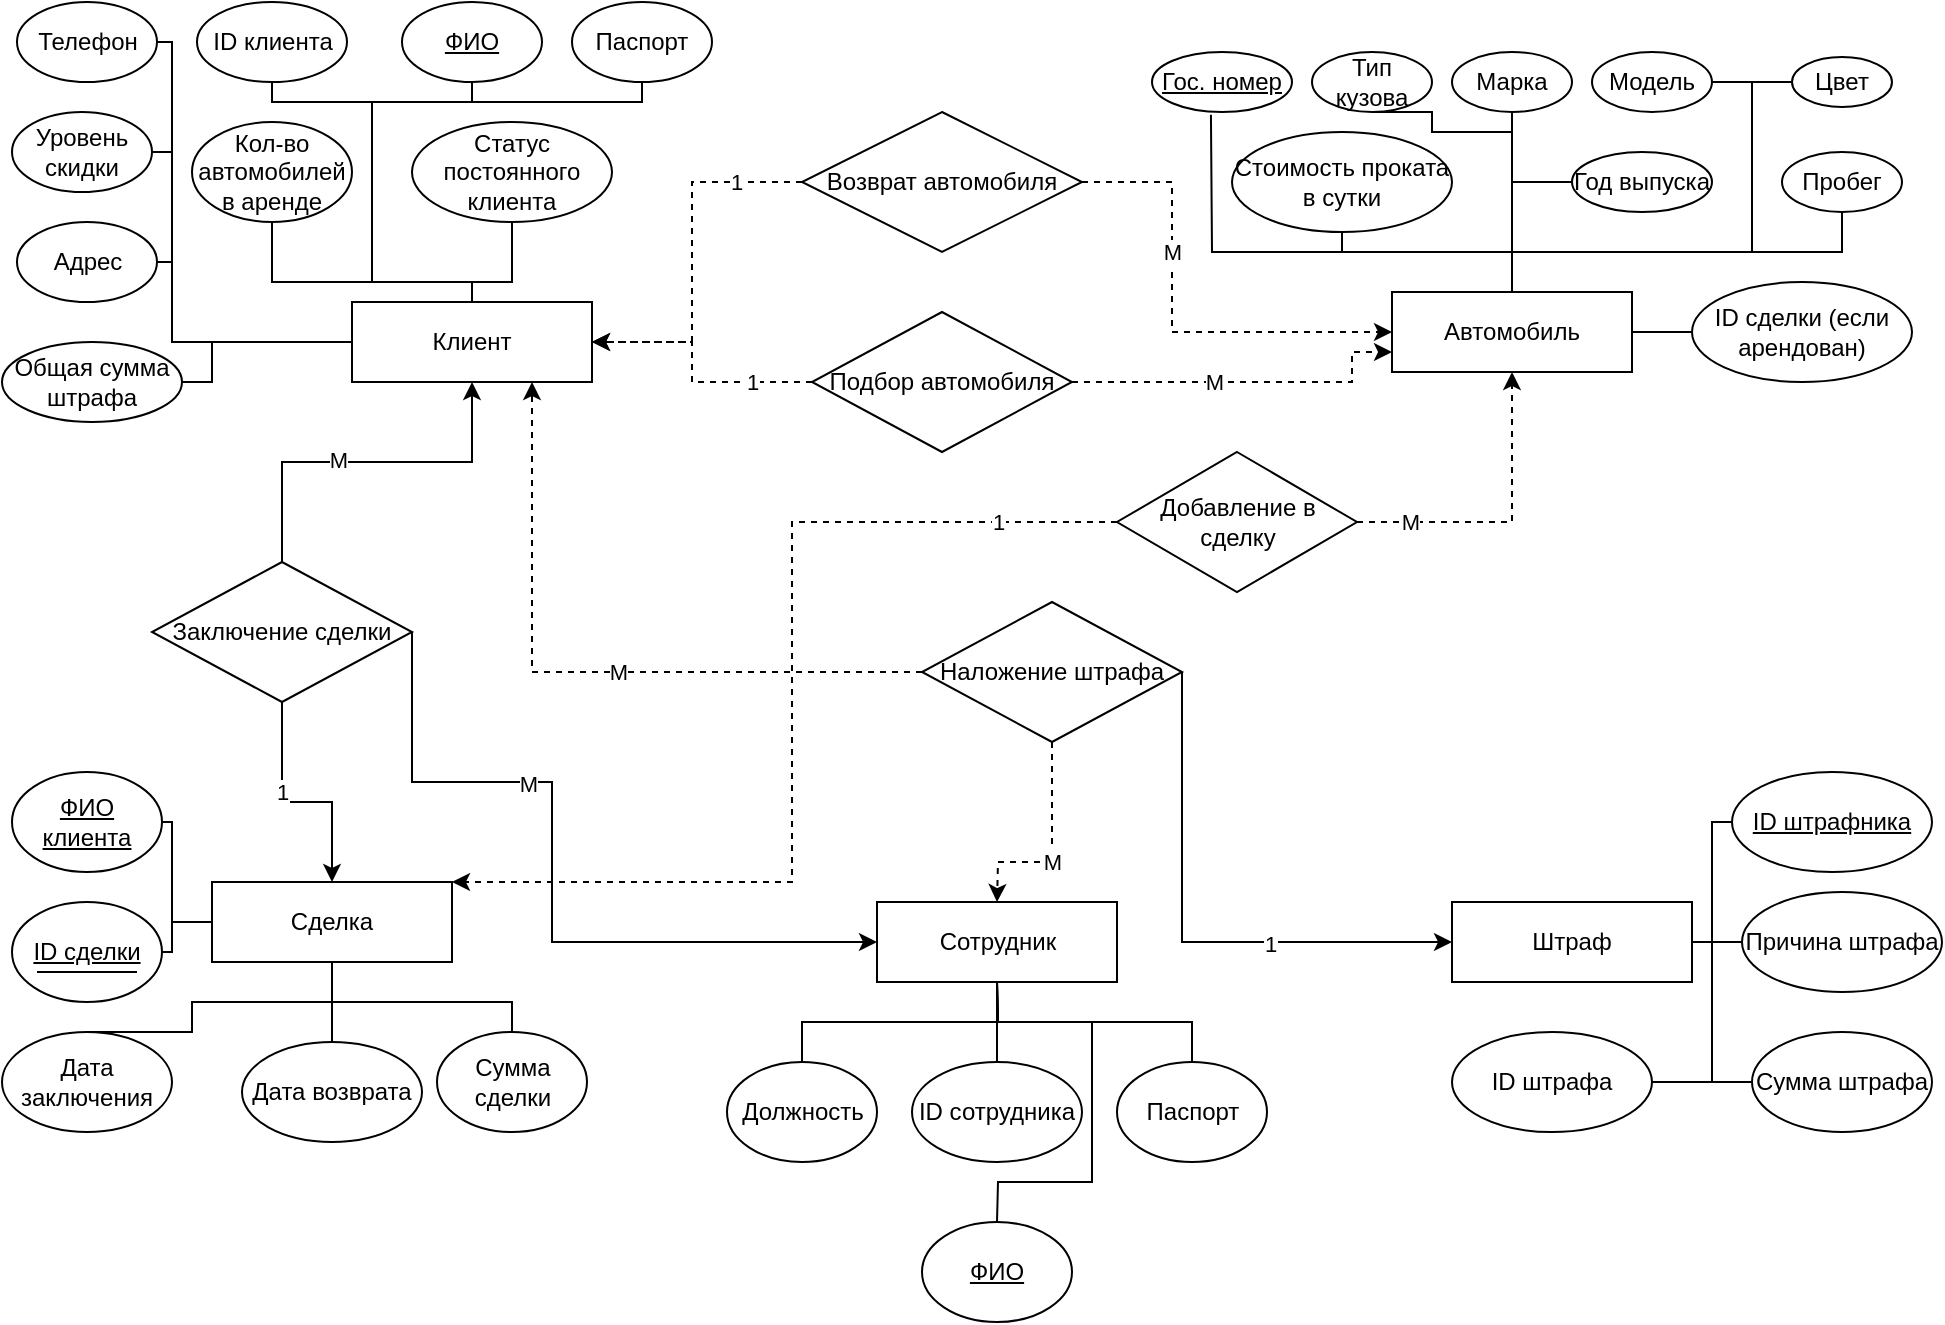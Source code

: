 <mxfile version="24.7.13">
  <diagram id="R2lEEEUBdFMjLlhIrx00" name="Page-1">
    <mxGraphModel dx="2168" dy="709" grid="1" gridSize="10" guides="1" tooltips="1" connect="1" arrows="1" fold="1" page="1" pageScale="1" pageWidth="850" pageHeight="1100" math="0" shadow="0" extFonts="Permanent Marker^https://fonts.googleapis.com/css?family=Permanent+Marker">
      <root>
        <mxCell id="0" />
        <mxCell id="1" parent="0" />
        <mxCell id="EgD6Y7CnnE7K-RbBaXwW-1" value="Клиент" style="rounded=0;whiteSpace=wrap;html=1;" vertex="1" parent="1">
          <mxGeometry x="-660" y="160" width="120" height="40" as="geometry" />
        </mxCell>
        <mxCell id="EgD6Y7CnnE7K-RbBaXwW-3" value="Сделка" style="rounded=0;whiteSpace=wrap;html=1;" vertex="1" parent="1">
          <mxGeometry x="-730" y="450" width="120" height="40" as="geometry" />
        </mxCell>
        <mxCell id="EgD6Y7CnnE7K-RbBaXwW-118" style="rounded=0;orthogonalLoop=1;jettySize=auto;html=1;dashed=1;exitX=1;exitY=0.5;exitDx=0;exitDy=0;entryX=0;entryY=0.75;entryDx=0;entryDy=0;" edge="1" parent="1" source="EgD6Y7CnnE7K-RbBaXwW-70" target="EgD6Y7CnnE7K-RbBaXwW-4">
          <mxGeometry relative="1" as="geometry">
            <Array as="points">
              <mxPoint x="-250" y="200" />
              <mxPoint x="-160" y="200" />
              <mxPoint x="-160" y="185" />
            </Array>
          </mxGeometry>
        </mxCell>
        <mxCell id="EgD6Y7CnnE7K-RbBaXwW-121" value="M" style="edgeLabel;html=1;align=center;verticalAlign=middle;resizable=0;points=[];" vertex="1" connectable="0" parent="EgD6Y7CnnE7K-RbBaXwW-118">
          <mxGeometry x="0.592" y="1" relative="1" as="geometry">
            <mxPoint x="-69" y="1" as="offset" />
          </mxGeometry>
        </mxCell>
        <mxCell id="EgD6Y7CnnE7K-RbBaXwW-4" value="Автомобиль" style="rounded=0;whiteSpace=wrap;html=1;" vertex="1" parent="1">
          <mxGeometry x="-140" y="155" width="120" height="40" as="geometry" />
        </mxCell>
        <mxCell id="EgD6Y7CnnE7K-RbBaXwW-5" value="&lt;u&gt;Гос. номер&lt;/u&gt;" style="ellipse;whiteSpace=wrap;html=1;" vertex="1" parent="1">
          <mxGeometry x="-260" y="35" width="70" height="30" as="geometry" />
        </mxCell>
        <mxCell id="EgD6Y7CnnE7K-RbBaXwW-6" value="Марка" style="ellipse;whiteSpace=wrap;html=1;" vertex="1" parent="1">
          <mxGeometry x="-110" y="35" width="60" height="30" as="geometry" />
        </mxCell>
        <mxCell id="EgD6Y7CnnE7K-RbBaXwW-7" value="Модель" style="ellipse;whiteSpace=wrap;html=1;" vertex="1" parent="1">
          <mxGeometry x="-40" y="35" width="60" height="30" as="geometry" />
        </mxCell>
        <mxCell id="EgD6Y7CnnE7K-RbBaXwW-10" value="" style="endArrow=none;html=1;rounded=0;entryX=0.5;entryY=0;entryDx=0;entryDy=0;exitX=0.421;exitY=1.044;exitDx=0;exitDy=0;exitPerimeter=0;" edge="1" parent="1" source="EgD6Y7CnnE7K-RbBaXwW-5" target="EgD6Y7CnnE7K-RbBaXwW-4">
          <mxGeometry width="50" height="50" relative="1" as="geometry">
            <mxPoint x="-220" y="155" as="sourcePoint" />
            <mxPoint x="-160" y="115" as="targetPoint" />
            <Array as="points">
              <mxPoint x="-230" y="135" />
              <mxPoint x="-80" y="135" />
            </Array>
          </mxGeometry>
        </mxCell>
        <mxCell id="EgD6Y7CnnE7K-RbBaXwW-13" value="" style="endArrow=none;html=1;rounded=0;entryX=0.5;entryY=0;entryDx=0;entryDy=0;exitX=1;exitY=0.5;exitDx=0;exitDy=0;" edge="1" parent="1" source="EgD6Y7CnnE7K-RbBaXwW-7" target="EgD6Y7CnnE7K-RbBaXwW-4">
          <mxGeometry width="50" height="50" relative="1" as="geometry">
            <mxPoint x="-171" y="76" as="sourcePoint" />
            <mxPoint x="-70" y="165" as="targetPoint" />
            <Array as="points">
              <mxPoint x="40" y="50" />
              <mxPoint x="40" y="75" />
              <mxPoint x="40" y="135" />
              <mxPoint x="-80" y="135" />
            </Array>
          </mxGeometry>
        </mxCell>
        <mxCell id="EgD6Y7CnnE7K-RbBaXwW-15" value="" style="endArrow=none;html=1;rounded=0;exitX=0.5;exitY=1;exitDx=0;exitDy=0;" edge="1" parent="1" source="EgD6Y7CnnE7K-RbBaXwW-6">
          <mxGeometry width="50" height="50" relative="1" as="geometry">
            <mxPoint x="-210" y="165" as="sourcePoint" />
            <mxPoint x="-80" y="155" as="targetPoint" />
            <Array as="points">
              <mxPoint x="-80" y="135" />
            </Array>
          </mxGeometry>
        </mxCell>
        <mxCell id="EgD6Y7CnnE7K-RbBaXwW-16" value="Тип кузова" style="ellipse;whiteSpace=wrap;html=1;" vertex="1" parent="1">
          <mxGeometry x="-180" y="35" width="60" height="30" as="geometry" />
        </mxCell>
        <mxCell id="EgD6Y7CnnE7K-RbBaXwW-17" value="Год выпуска" style="ellipse;whiteSpace=wrap;html=1;" vertex="1" parent="1">
          <mxGeometry x="-50" y="85" width="70" height="30" as="geometry" />
        </mxCell>
        <mxCell id="EgD6Y7CnnE7K-RbBaXwW-18" value="Стоимость проката в сутки" style="ellipse;whiteSpace=wrap;html=1;" vertex="1" parent="1">
          <mxGeometry x="-220" y="75" width="110" height="50" as="geometry" />
        </mxCell>
        <mxCell id="EgD6Y7CnnE7K-RbBaXwW-19" value="" style="endArrow=none;html=1;rounded=0;entryX=0.5;entryY=1;entryDx=0;entryDy=0;" edge="1" parent="1" target="EgD6Y7CnnE7K-RbBaXwW-18">
          <mxGeometry width="50" height="50" relative="1" as="geometry">
            <mxPoint x="-80" y="155" as="sourcePoint" />
            <mxPoint x="-40" y="95" as="targetPoint" />
            <Array as="points">
              <mxPoint x="-80" y="135" />
              <mxPoint x="-165" y="135" />
            </Array>
          </mxGeometry>
        </mxCell>
        <mxCell id="EgD6Y7CnnE7K-RbBaXwW-22" value="" style="endArrow=none;html=1;rounded=0;exitX=0.5;exitY=0;exitDx=0;exitDy=0;entryX=0.5;entryY=1;entryDx=0;entryDy=0;" edge="1" parent="1" source="EgD6Y7CnnE7K-RbBaXwW-4" target="EgD6Y7CnnE7K-RbBaXwW-16">
          <mxGeometry width="50" height="50" relative="1" as="geometry">
            <mxPoint x="-80" y="175" as="sourcePoint" />
            <mxPoint x="-30" y="125" as="targetPoint" />
            <Array as="points">
              <mxPoint x="-80" y="75" />
              <mxPoint x="-120" y="75" />
              <mxPoint x="-120" y="65" />
            </Array>
          </mxGeometry>
        </mxCell>
        <mxCell id="EgD6Y7CnnE7K-RbBaXwW-23" value="" style="endArrow=none;html=1;rounded=0;exitX=0.5;exitY=0;exitDx=0;exitDy=0;entryX=0;entryY=0.5;entryDx=0;entryDy=0;" edge="1" parent="1" source="EgD6Y7CnnE7K-RbBaXwW-4" target="EgD6Y7CnnE7K-RbBaXwW-17">
          <mxGeometry width="50" height="50" relative="1" as="geometry">
            <mxPoint x="-80" y="175" as="sourcePoint" />
            <mxPoint x="-30" y="125" as="targetPoint" />
            <Array as="points">
              <mxPoint x="-80" y="100" />
            </Array>
          </mxGeometry>
        </mxCell>
        <mxCell id="EgD6Y7CnnE7K-RbBaXwW-24" value="Цвет" style="ellipse;whiteSpace=wrap;html=1;" vertex="1" parent="1">
          <mxGeometry x="60" y="37.5" width="50" height="25" as="geometry" />
        </mxCell>
        <mxCell id="EgD6Y7CnnE7K-RbBaXwW-25" value="" style="endArrow=none;html=1;rounded=0;entryX=0.5;entryY=0;entryDx=0;entryDy=0;exitX=0;exitY=0.5;exitDx=0;exitDy=0;" edge="1" parent="1" source="EgD6Y7CnnE7K-RbBaXwW-24">
          <mxGeometry width="50" height="50" relative="1" as="geometry">
            <mxPoint x="50" y="52.5" as="sourcePoint" />
            <mxPoint x="-80" y="155" as="targetPoint" />
            <Array as="points">
              <mxPoint x="40" y="50" />
              <mxPoint x="40" y="75" />
              <mxPoint x="40" y="135" />
              <mxPoint x="-80" y="135" />
            </Array>
          </mxGeometry>
        </mxCell>
        <mxCell id="EgD6Y7CnnE7K-RbBaXwW-27" value="Пробег" style="ellipse;whiteSpace=wrap;html=1;" vertex="1" parent="1">
          <mxGeometry x="55" y="85" width="60" height="30" as="geometry" />
        </mxCell>
        <mxCell id="EgD6Y7CnnE7K-RbBaXwW-28" value="" style="endArrow=none;html=1;rounded=0;exitX=0.5;exitY=0;exitDx=0;exitDy=0;entryX=0.5;entryY=1;entryDx=0;entryDy=0;" edge="1" parent="1" source="EgD6Y7CnnE7K-RbBaXwW-4" target="EgD6Y7CnnE7K-RbBaXwW-27">
          <mxGeometry width="50" height="50" relative="1" as="geometry">
            <mxPoint x="-290" y="175" as="sourcePoint" />
            <mxPoint x="70" y="165" as="targetPoint" />
            <Array as="points">
              <mxPoint x="-80" y="135" />
              <mxPoint x="40" y="135" />
              <mxPoint x="85" y="135" />
            </Array>
          </mxGeometry>
        </mxCell>
        <mxCell id="EgD6Y7CnnE7K-RbBaXwW-29" value="&lt;u&gt;ФИО&lt;/u&gt;" style="ellipse;whiteSpace=wrap;html=1;" vertex="1" parent="1">
          <mxGeometry x="-635" y="10" width="70" height="40" as="geometry" />
        </mxCell>
        <mxCell id="EgD6Y7CnnE7K-RbBaXwW-30" value="Паспорт" style="ellipse;whiteSpace=wrap;html=1;" vertex="1" parent="1">
          <mxGeometry x="-550" y="10" width="70" height="40" as="geometry" />
        </mxCell>
        <mxCell id="EgD6Y7CnnE7K-RbBaXwW-31" value="Телефон" style="ellipse;whiteSpace=wrap;html=1;" vertex="1" parent="1">
          <mxGeometry x="-827.5" y="10" width="70" height="40" as="geometry" />
        </mxCell>
        <mxCell id="EgD6Y7CnnE7K-RbBaXwW-32" value="Адрес" style="ellipse;whiteSpace=wrap;html=1;" vertex="1" parent="1">
          <mxGeometry x="-827.5" y="120" width="70" height="40" as="geometry" />
        </mxCell>
        <mxCell id="EgD6Y7CnnE7K-RbBaXwW-33" value="Статус постоянного клиента" style="ellipse;whiteSpace=wrap;html=1;" vertex="1" parent="1">
          <mxGeometry x="-630" y="70" width="100" height="50" as="geometry" />
        </mxCell>
        <mxCell id="EgD6Y7CnnE7K-RbBaXwW-34" value="Уровень скидки" style="ellipse;whiteSpace=wrap;html=1;" vertex="1" parent="1">
          <mxGeometry x="-830" y="65" width="70" height="40" as="geometry" />
        </mxCell>
        <mxCell id="EgD6Y7CnnE7K-RbBaXwW-35" value="Общая сумма штрафа" style="ellipse;whiteSpace=wrap;html=1;" vertex="1" parent="1">
          <mxGeometry x="-835" y="180" width="90" height="40" as="geometry" />
        </mxCell>
        <mxCell id="EgD6Y7CnnE7K-RbBaXwW-36" value="Кол-во автомобилей в аренде" style="ellipse;whiteSpace=wrap;html=1;" vertex="1" parent="1">
          <mxGeometry x="-740" y="70" width="80" height="50" as="geometry" />
        </mxCell>
        <mxCell id="EgD6Y7CnnE7K-RbBaXwW-38" value="" style="endArrow=none;html=1;rounded=0;entryX=0.5;entryY=0;entryDx=0;entryDy=0;exitX=0.5;exitY=1;exitDx=0;exitDy=0;" edge="1" parent="1" source="EgD6Y7CnnE7K-RbBaXwW-49" target="EgD6Y7CnnE7K-RbBaXwW-1">
          <mxGeometry width="50" height="50" relative="1" as="geometry">
            <mxPoint x="-610" y="240" as="sourcePoint" />
            <mxPoint x="-560" y="190" as="targetPoint" />
            <Array as="points">
              <mxPoint x="-700" y="60" />
              <mxPoint x="-650" y="60" />
              <mxPoint x="-650" y="150" />
              <mxPoint x="-600" y="150" />
            </Array>
          </mxGeometry>
        </mxCell>
        <mxCell id="EgD6Y7CnnE7K-RbBaXwW-39" value="" style="endArrow=none;html=1;rounded=0;entryX=0.5;entryY=0;entryDx=0;entryDy=0;exitX=0.5;exitY=1;exitDx=0;exitDy=0;" edge="1" parent="1" source="EgD6Y7CnnE7K-RbBaXwW-30" target="EgD6Y7CnnE7K-RbBaXwW-1">
          <mxGeometry width="50" height="50" relative="1" as="geometry">
            <mxPoint x="-610" y="240" as="sourcePoint" />
            <mxPoint x="-560" y="190" as="targetPoint" />
            <Array as="points">
              <mxPoint x="-515" y="60" />
              <mxPoint x="-650" y="60" />
              <mxPoint x="-650" y="150" />
              <mxPoint x="-600" y="150" />
            </Array>
          </mxGeometry>
        </mxCell>
        <mxCell id="EgD6Y7CnnE7K-RbBaXwW-41" value="" style="endArrow=none;html=1;rounded=0;entryX=0.5;entryY=0;entryDx=0;entryDy=0;exitX=0.5;exitY=1;exitDx=0;exitDy=0;" edge="1" parent="1" source="EgD6Y7CnnE7K-RbBaXwW-36" target="EgD6Y7CnnE7K-RbBaXwW-1">
          <mxGeometry width="50" height="50" relative="1" as="geometry">
            <mxPoint x="-630" y="220" as="sourcePoint" />
            <mxPoint x="-580" y="170" as="targetPoint" />
            <Array as="points">
              <mxPoint x="-700" y="150" />
              <mxPoint x="-650" y="150" />
              <mxPoint x="-600" y="150" />
            </Array>
          </mxGeometry>
        </mxCell>
        <mxCell id="EgD6Y7CnnE7K-RbBaXwW-42" value="" style="endArrow=none;html=1;rounded=0;exitX=0.5;exitY=0;exitDx=0;exitDy=0;" edge="1" parent="1" source="EgD6Y7CnnE7K-RbBaXwW-1">
          <mxGeometry width="50" height="50" relative="1" as="geometry">
            <mxPoint x="-580" y="150" as="sourcePoint" />
            <mxPoint x="-580" y="120" as="targetPoint" />
            <Array as="points">
              <mxPoint x="-600" y="150" />
              <mxPoint x="-580" y="150" />
            </Array>
          </mxGeometry>
        </mxCell>
        <mxCell id="EgD6Y7CnnE7K-RbBaXwW-44" value="Штраф" style="rounded=0;whiteSpace=wrap;html=1;" vertex="1" parent="1">
          <mxGeometry x="-110" y="460" width="120" height="40" as="geometry" />
        </mxCell>
        <mxCell id="EgD6Y7CnnE7K-RbBaXwW-45" value="Сумма штрафа" style="ellipse;whiteSpace=wrap;html=1;" vertex="1" parent="1">
          <mxGeometry x="40" y="525" width="90" height="50" as="geometry" />
        </mxCell>
        <mxCell id="EgD6Y7CnnE7K-RbBaXwW-46" value="&lt;u&gt;ID штрафника&lt;/u&gt;" style="ellipse;whiteSpace=wrap;html=1;" vertex="1" parent="1">
          <mxGeometry x="30" y="395" width="100" height="50" as="geometry" />
        </mxCell>
        <mxCell id="EgD6Y7CnnE7K-RbBaXwW-47" value="ID штрафа" style="ellipse;whiteSpace=wrap;html=1;" vertex="1" parent="1">
          <mxGeometry x="-110" y="525" width="100" height="50" as="geometry" />
        </mxCell>
        <mxCell id="EgD6Y7CnnE7K-RbBaXwW-48" value="Причина штрафа" style="ellipse;whiteSpace=wrap;html=1;" vertex="1" parent="1">
          <mxGeometry x="35" y="455" width="100" height="50" as="geometry" />
        </mxCell>
        <mxCell id="EgD6Y7CnnE7K-RbBaXwW-49" value="ID клиента" style="ellipse;whiteSpace=wrap;html=1;" vertex="1" parent="1">
          <mxGeometry x="-737.5" y="10" width="75" height="40" as="geometry" />
        </mxCell>
        <mxCell id="EgD6Y7CnnE7K-RbBaXwW-50" value="&lt;u&gt;ФИО клиента&lt;/u&gt;" style="ellipse;whiteSpace=wrap;html=1;" vertex="1" parent="1">
          <mxGeometry x="-830" y="395" width="75" height="50" as="geometry" />
        </mxCell>
        <mxCell id="EgD6Y7CnnE7K-RbBaXwW-51" value="&lt;u&gt;ID сделки&lt;/u&gt;" style="ellipse;whiteSpace=wrap;html=1;" vertex="1" parent="1">
          <mxGeometry x="-830" y="460" width="75" height="50" as="geometry" />
        </mxCell>
        <mxCell id="EgD6Y7CnnE7K-RbBaXwW-52" value="Сумма сделки" style="ellipse;whiteSpace=wrap;html=1;" vertex="1" parent="1">
          <mxGeometry x="-617.5" y="525" width="75" height="50" as="geometry" />
        </mxCell>
        <mxCell id="EgD6Y7CnnE7K-RbBaXwW-53" value="Дата заключения" style="ellipse;whiteSpace=wrap;html=1;" vertex="1" parent="1">
          <mxGeometry x="-835" y="525" width="85" height="50" as="geometry" />
        </mxCell>
        <mxCell id="EgD6Y7CnnE7K-RbBaXwW-54" value="Дата возврата" style="ellipse;whiteSpace=wrap;html=1;" vertex="1" parent="1">
          <mxGeometry x="-715" y="530" width="90" height="50" as="geometry" />
        </mxCell>
        <mxCell id="EgD6Y7CnnE7K-RbBaXwW-56" value="ID сделки (если арендован)" style="ellipse;whiteSpace=wrap;html=1;" vertex="1" parent="1">
          <mxGeometry x="10" y="150" width="110" height="50" as="geometry" />
        </mxCell>
        <mxCell id="EgD6Y7CnnE7K-RbBaXwW-57" value="" style="endArrow=none;html=1;rounded=0;entryX=0.8;entryY=0.7;entryDx=0;entryDy=0;entryPerimeter=0;" edge="1" parent="1">
          <mxGeometry width="50" height="50" relative="1" as="geometry">
            <mxPoint x="-817.5" y="495" as="sourcePoint" />
            <mxPoint x="-767.5" y="495" as="targetPoint" />
            <Array as="points">
              <mxPoint x="-787.5" y="495" />
            </Array>
          </mxGeometry>
        </mxCell>
        <mxCell id="EgD6Y7CnnE7K-RbBaXwW-60" value="Сотрудник" style="rounded=0;whiteSpace=wrap;html=1;" vertex="1" parent="1">
          <mxGeometry x="-397.5" y="460" width="120" height="40" as="geometry" />
        </mxCell>
        <mxCell id="EgD6Y7CnnE7K-RbBaXwW-61" value="&lt;u&gt;ФИО&lt;/u&gt;" style="ellipse;whiteSpace=wrap;html=1;" vertex="1" parent="1">
          <mxGeometry x="-375" y="620" width="75" height="50" as="geometry" />
        </mxCell>
        <mxCell id="EgD6Y7CnnE7K-RbBaXwW-62" value="Должность" style="ellipse;whiteSpace=wrap;html=1;" vertex="1" parent="1">
          <mxGeometry x="-472.5" y="540" width="75" height="50" as="geometry" />
        </mxCell>
        <mxCell id="EgD6Y7CnnE7K-RbBaXwW-64" value="ID сотрудника" style="ellipse;whiteSpace=wrap;html=1;" vertex="1" parent="1">
          <mxGeometry x="-380" y="540" width="85" height="50" as="geometry" />
        </mxCell>
        <mxCell id="EgD6Y7CnnE7K-RbBaXwW-65" value="Паспорт" style="ellipse;whiteSpace=wrap;html=1;" vertex="1" parent="1">
          <mxGeometry x="-277.5" y="540" width="75" height="50" as="geometry" />
        </mxCell>
        <mxCell id="EgD6Y7CnnE7K-RbBaXwW-66" value="Заключение сделки" style="rhombus;whiteSpace=wrap;html=1;" vertex="1" parent="1">
          <mxGeometry x="-760" y="290" width="130" height="70" as="geometry" />
        </mxCell>
        <mxCell id="EgD6Y7CnnE7K-RbBaXwW-68" value="Добавление в сделку" style="rhombus;whiteSpace=wrap;html=1;" vertex="1" parent="1">
          <mxGeometry x="-277.5" y="235" width="120" height="70" as="geometry" />
        </mxCell>
        <mxCell id="EgD6Y7CnnE7K-RbBaXwW-69" value="Наложение штрафа" style="rhombus;whiteSpace=wrap;html=1;" vertex="1" parent="1">
          <mxGeometry x="-375" y="310" width="130" height="70" as="geometry" />
        </mxCell>
        <mxCell id="EgD6Y7CnnE7K-RbBaXwW-70" value="Подбор автомобиля" style="rhombus;whiteSpace=wrap;html=1;" vertex="1" parent="1">
          <mxGeometry x="-430" y="165" width="130" height="70" as="geometry" />
        </mxCell>
        <mxCell id="EgD6Y7CnnE7K-RbBaXwW-71" value="Возврат автомобиля" style="rhombus;whiteSpace=wrap;html=1;" vertex="1" parent="1">
          <mxGeometry x="-435" y="65" width="140" height="70" as="geometry" />
        </mxCell>
        <mxCell id="EgD6Y7CnnE7K-RbBaXwW-74" value="" style="endArrow=none;html=1;rounded=0;exitX=0.5;exitY=1;exitDx=0;exitDy=0;entryX=0.5;entryY=0;entryDx=0;entryDy=0;" edge="1" parent="1" source="EgD6Y7CnnE7K-RbBaXwW-60" target="EgD6Y7CnnE7K-RbBaXwW-64">
          <mxGeometry width="50" height="50" relative="1" as="geometry">
            <mxPoint x="-350" y="540" as="sourcePoint" />
            <mxPoint x="-300" y="490" as="targetPoint" />
          </mxGeometry>
        </mxCell>
        <mxCell id="EgD6Y7CnnE7K-RbBaXwW-75" value="" style="endArrow=none;html=1;rounded=0;exitX=0.5;exitY=1;exitDx=0;exitDy=0;entryX=0.5;entryY=0;entryDx=0;entryDy=0;" edge="1" parent="1" source="EgD6Y7CnnE7K-RbBaXwW-60" target="EgD6Y7CnnE7K-RbBaXwW-65">
          <mxGeometry width="50" height="50" relative="1" as="geometry">
            <mxPoint x="-350" y="550" as="sourcePoint" />
            <mxPoint x="-300" y="500" as="targetPoint" />
            <Array as="points">
              <mxPoint x="-337" y="520" />
              <mxPoint x="-240" y="520" />
            </Array>
          </mxGeometry>
        </mxCell>
        <mxCell id="EgD6Y7CnnE7K-RbBaXwW-76" value="" style="endArrow=none;html=1;rounded=0;exitX=0.5;exitY=1;exitDx=0;exitDy=0;entryX=0.5;entryY=0;entryDx=0;entryDy=0;" edge="1" parent="1" source="EgD6Y7CnnE7K-RbBaXwW-60" target="EgD6Y7CnnE7K-RbBaXwW-62">
          <mxGeometry width="50" height="50" relative="1" as="geometry">
            <mxPoint x="-327" y="510" as="sourcePoint" />
            <mxPoint x="-232" y="550" as="targetPoint" />
            <Array as="points">
              <mxPoint x="-337" y="520" />
              <mxPoint x="-435" y="520" />
            </Array>
          </mxGeometry>
        </mxCell>
        <mxCell id="EgD6Y7CnnE7K-RbBaXwW-77" value="" style="endArrow=none;html=1;rounded=0;entryX=0.5;entryY=0;entryDx=0;entryDy=0;exitX=0.5;exitY=1;exitDx=0;exitDy=0;" edge="1" parent="1" source="EgD6Y7CnnE7K-RbBaXwW-60" target="EgD6Y7CnnE7K-RbBaXwW-61">
          <mxGeometry width="50" height="50" relative="1" as="geometry">
            <mxPoint x="-320" y="530" as="sourcePoint" />
            <mxPoint x="-427" y="550" as="targetPoint" />
            <Array as="points">
              <mxPoint x="-337" y="520" />
              <mxPoint x="-290" y="520" />
              <mxPoint x="-290" y="540" />
              <mxPoint x="-290" y="600" />
              <mxPoint x="-337" y="600" />
            </Array>
          </mxGeometry>
        </mxCell>
        <mxCell id="EgD6Y7CnnE7K-RbBaXwW-78" value="" style="endArrow=none;html=1;rounded=0;entryX=0;entryY=0.5;entryDx=0;entryDy=0;exitX=1;exitY=0.5;exitDx=0;exitDy=0;" edge="1" parent="1" source="EgD6Y7CnnE7K-RbBaXwW-50" target="EgD6Y7CnnE7K-RbBaXwW-3">
          <mxGeometry width="50" height="50" relative="1" as="geometry">
            <mxPoint x="-780" y="530" as="sourcePoint" />
            <mxPoint x="-730" y="480" as="targetPoint" />
            <Array as="points">
              <mxPoint x="-750" y="420" />
              <mxPoint x="-750" y="470" />
            </Array>
          </mxGeometry>
        </mxCell>
        <mxCell id="EgD6Y7CnnE7K-RbBaXwW-79" value="" style="endArrow=none;html=1;rounded=0;entryX=0;entryY=0.5;entryDx=0;entryDy=0;exitX=1;exitY=0.5;exitDx=0;exitDy=0;" edge="1" parent="1" source="EgD6Y7CnnE7K-RbBaXwW-51" target="EgD6Y7CnnE7K-RbBaXwW-3">
          <mxGeometry width="50" height="50" relative="1" as="geometry">
            <mxPoint x="-745" y="430" as="sourcePoint" />
            <mxPoint x="-720" y="480" as="targetPoint" />
            <Array as="points">
              <mxPoint x="-750" y="485" />
              <mxPoint x="-750" y="470" />
            </Array>
          </mxGeometry>
        </mxCell>
        <mxCell id="EgD6Y7CnnE7K-RbBaXwW-80" value="" style="endArrow=none;html=1;rounded=0;entryX=0.5;entryY=1;entryDx=0;entryDy=0;exitX=0.5;exitY=0;exitDx=0;exitDy=0;" edge="1" parent="1" source="EgD6Y7CnnE7K-RbBaXwW-54" target="EgD6Y7CnnE7K-RbBaXwW-3">
          <mxGeometry width="50" height="50" relative="1" as="geometry">
            <mxPoint x="-745" y="495" as="sourcePoint" />
            <mxPoint x="-720" y="480" as="targetPoint" />
            <Array as="points">
              <mxPoint x="-670" y="510" />
            </Array>
          </mxGeometry>
        </mxCell>
        <mxCell id="EgD6Y7CnnE7K-RbBaXwW-81" value="" style="endArrow=none;html=1;rounded=0;entryX=0.5;entryY=1;entryDx=0;entryDy=0;exitX=0.5;exitY=0;exitDx=0;exitDy=0;" edge="1" parent="1" source="EgD6Y7CnnE7K-RbBaXwW-52" target="EgD6Y7CnnE7K-RbBaXwW-3">
          <mxGeometry width="50" height="50" relative="1" as="geometry">
            <mxPoint x="-677" y="535" as="sourcePoint" />
            <mxPoint x="-660" y="500" as="targetPoint" />
            <Array as="points">
              <mxPoint x="-580" y="510" />
              <mxPoint x="-670" y="510" />
            </Array>
          </mxGeometry>
        </mxCell>
        <mxCell id="EgD6Y7CnnE7K-RbBaXwW-82" value="" style="endArrow=none;html=1;rounded=0;entryX=0.5;entryY=1;entryDx=0;entryDy=0;exitX=0.5;exitY=0;exitDx=0;exitDy=0;" edge="1" parent="1" source="EgD6Y7CnnE7K-RbBaXwW-53" target="EgD6Y7CnnE7K-RbBaXwW-3">
          <mxGeometry width="50" height="50" relative="1" as="geometry">
            <mxPoint x="-582" y="535" as="sourcePoint" />
            <mxPoint x="-660" y="500" as="targetPoint" />
            <Array as="points">
              <mxPoint x="-740" y="525" />
              <mxPoint x="-740" y="510" />
              <mxPoint x="-670" y="510" />
            </Array>
          </mxGeometry>
        </mxCell>
        <mxCell id="EgD6Y7CnnE7K-RbBaXwW-83" value="" style="endArrow=none;html=1;rounded=0;exitX=1;exitY=0.5;exitDx=0;exitDy=0;entryX=0;entryY=0.5;entryDx=0;entryDy=0;" edge="1" parent="1" source="EgD6Y7CnnE7K-RbBaXwW-44" target="EgD6Y7CnnE7K-RbBaXwW-46">
          <mxGeometry width="50" height="50" relative="1" as="geometry">
            <mxPoint x="-40" y="500" as="sourcePoint" />
            <mxPoint x="10" y="450" as="targetPoint" />
            <Array as="points">
              <mxPoint x="20" y="480" />
              <mxPoint x="20" y="420" />
            </Array>
          </mxGeometry>
        </mxCell>
        <mxCell id="EgD6Y7CnnE7K-RbBaXwW-84" value="" style="endArrow=none;html=1;rounded=0;exitX=1;exitY=0.5;exitDx=0;exitDy=0;entryX=0;entryY=0.5;entryDx=0;entryDy=0;" edge="1" parent="1" source="EgD6Y7CnnE7K-RbBaXwW-44" target="EgD6Y7CnnE7K-RbBaXwW-48">
          <mxGeometry width="50" height="50" relative="1" as="geometry">
            <mxPoint x="20" y="490" as="sourcePoint" />
            <mxPoint x="40" y="425" as="targetPoint" />
            <Array as="points">
              <mxPoint x="20" y="480" />
            </Array>
          </mxGeometry>
        </mxCell>
        <mxCell id="EgD6Y7CnnE7K-RbBaXwW-85" value="" style="endArrow=none;html=1;rounded=0;entryX=0;entryY=0.5;entryDx=0;entryDy=0;" edge="1" parent="1" target="EgD6Y7CnnE7K-RbBaXwW-45">
          <mxGeometry width="50" height="50" relative="1" as="geometry">
            <mxPoint x="10" y="480" as="sourcePoint" />
            <mxPoint x="45" y="495" as="targetPoint" />
            <Array as="points">
              <mxPoint x="20" y="480" />
              <mxPoint x="20" y="550" />
            </Array>
          </mxGeometry>
        </mxCell>
        <mxCell id="EgD6Y7CnnE7K-RbBaXwW-86" value="" style="endArrow=none;html=1;rounded=0;entryX=1;entryY=0.5;entryDx=0;entryDy=0;exitX=1;exitY=0.5;exitDx=0;exitDy=0;" edge="1" parent="1" source="EgD6Y7CnnE7K-RbBaXwW-44" target="EgD6Y7CnnE7K-RbBaXwW-47">
          <mxGeometry width="50" height="50" relative="1" as="geometry">
            <mxPoint x="20" y="530" as="sourcePoint" />
            <mxPoint x="50" y="560" as="targetPoint" />
            <Array as="points">
              <mxPoint x="20" y="480" />
              <mxPoint x="20" y="550" />
            </Array>
          </mxGeometry>
        </mxCell>
        <mxCell id="EgD6Y7CnnE7K-RbBaXwW-87" value="" style="endArrow=none;html=1;rounded=0;exitX=1;exitY=0.5;exitDx=0;exitDy=0;entryX=0;entryY=0.5;entryDx=0;entryDy=0;" edge="1" parent="1" source="EgD6Y7CnnE7K-RbBaXwW-4" target="EgD6Y7CnnE7K-RbBaXwW-56">
          <mxGeometry width="50" height="50" relative="1" as="geometry">
            <mxPoint x="-130" y="200" as="sourcePoint" />
            <mxPoint x="-80" y="150" as="targetPoint" />
          </mxGeometry>
        </mxCell>
        <mxCell id="EgD6Y7CnnE7K-RbBaXwW-89" value="" style="endArrow=none;html=1;rounded=0;exitX=0;exitY=0.5;exitDx=0;exitDy=0;entryX=1;entryY=0.5;entryDx=0;entryDy=0;" edge="1" parent="1" source="EgD6Y7CnnE7K-RbBaXwW-1" target="EgD6Y7CnnE7K-RbBaXwW-35">
          <mxGeometry width="50" height="50" relative="1" as="geometry">
            <mxPoint x="-670" y="210" as="sourcePoint" />
            <mxPoint x="-620" y="160" as="targetPoint" />
            <Array as="points">
              <mxPoint x="-730" y="180" />
              <mxPoint x="-730" y="200" />
            </Array>
          </mxGeometry>
        </mxCell>
        <mxCell id="EgD6Y7CnnE7K-RbBaXwW-90" value="" style="endArrow=none;html=1;rounded=0;exitX=0;exitY=0.5;exitDx=0;exitDy=0;entryX=1;entryY=0.5;entryDx=0;entryDy=0;" edge="1" parent="1" source="EgD6Y7CnnE7K-RbBaXwW-1" target="EgD6Y7CnnE7K-RbBaXwW-32">
          <mxGeometry width="50" height="50" relative="1" as="geometry">
            <mxPoint x="-650" y="190" as="sourcePoint" />
            <mxPoint x="-730" y="210" as="targetPoint" />
            <Array as="points">
              <mxPoint x="-750" y="180" />
              <mxPoint x="-750" y="140" />
            </Array>
          </mxGeometry>
        </mxCell>
        <mxCell id="EgD6Y7CnnE7K-RbBaXwW-91" value="" style="endArrow=none;html=1;rounded=0;exitX=0;exitY=0.5;exitDx=0;exitDy=0;entryX=1;entryY=0.5;entryDx=0;entryDy=0;" edge="1" parent="1" source="EgD6Y7CnnE7K-RbBaXwW-1" target="EgD6Y7CnnE7K-RbBaXwW-34">
          <mxGeometry width="50" height="50" relative="1" as="geometry">
            <mxPoint x="-640" y="200" as="sourcePoint" />
            <mxPoint x="-720" y="220" as="targetPoint" />
            <Array as="points">
              <mxPoint x="-750" y="180" />
              <mxPoint x="-750" y="85" />
            </Array>
          </mxGeometry>
        </mxCell>
        <mxCell id="EgD6Y7CnnE7K-RbBaXwW-92" value="" style="endArrow=none;html=1;rounded=0;exitX=0;exitY=0.5;exitDx=0;exitDy=0;entryX=1;entryY=0.5;entryDx=0;entryDy=0;" edge="1" parent="1" source="EgD6Y7CnnE7K-RbBaXwW-1" target="EgD6Y7CnnE7K-RbBaXwW-31">
          <mxGeometry width="50" height="50" relative="1" as="geometry">
            <mxPoint x="-630" y="210" as="sourcePoint" />
            <mxPoint x="-710" y="230" as="targetPoint" />
            <Array as="points">
              <mxPoint x="-750" y="180" />
              <mxPoint x="-750" y="30" />
            </Array>
          </mxGeometry>
        </mxCell>
        <mxCell id="EgD6Y7CnnE7K-RbBaXwW-93" value="" style="endArrow=none;html=1;rounded=0;exitX=0.5;exitY=0;exitDx=0;exitDy=0;entryX=0.5;entryY=1;entryDx=0;entryDy=0;" edge="1" parent="1" source="EgD6Y7CnnE7K-RbBaXwW-1" target="EgD6Y7CnnE7K-RbBaXwW-29">
          <mxGeometry width="50" height="50" relative="1" as="geometry">
            <mxPoint x="-510" y="180" as="sourcePoint" />
            <mxPoint x="-460" y="130" as="targetPoint" />
            <Array as="points">
              <mxPoint x="-600" y="150" />
              <mxPoint x="-650" y="150" />
              <mxPoint x="-650" y="60" />
              <mxPoint x="-600" y="60" />
            </Array>
          </mxGeometry>
        </mxCell>
        <mxCell id="EgD6Y7CnnE7K-RbBaXwW-98" value="" style="endArrow=classic;html=1;rounded=0;exitX=0.5;exitY=0;exitDx=0;exitDy=0;entryX=0.5;entryY=1;entryDx=0;entryDy=0;" edge="1" parent="1" source="EgD6Y7CnnE7K-RbBaXwW-66" target="EgD6Y7CnnE7K-RbBaXwW-1">
          <mxGeometry width="50" height="50" relative="1" as="geometry">
            <mxPoint x="-480" y="400" as="sourcePoint" />
            <mxPoint x="-430" y="350" as="targetPoint" />
            <Array as="points">
              <mxPoint x="-695" y="240" />
              <mxPoint x="-600" y="240" />
            </Array>
          </mxGeometry>
        </mxCell>
        <mxCell id="EgD6Y7CnnE7K-RbBaXwW-103" value="M" style="edgeLabel;html=1;align=center;verticalAlign=middle;resizable=0;points=[];" vertex="1" connectable="0" parent="EgD6Y7CnnE7K-RbBaXwW-98">
          <mxGeometry x="-0.156" y="1" relative="1" as="geometry">
            <mxPoint as="offset" />
          </mxGeometry>
        </mxCell>
        <mxCell id="EgD6Y7CnnE7K-RbBaXwW-99" value="" style="endArrow=classic;html=1;rounded=0;exitX=1;exitY=0.5;exitDx=0;exitDy=0;entryX=0;entryY=0.5;entryDx=0;entryDy=0;" edge="1" parent="1" source="EgD6Y7CnnE7K-RbBaXwW-66" target="EgD6Y7CnnE7K-RbBaXwW-60">
          <mxGeometry width="50" height="50" relative="1" as="geometry">
            <mxPoint x="-590" y="310" as="sourcePoint" />
            <mxPoint x="-590" y="210" as="targetPoint" />
            <Array as="points">
              <mxPoint x="-630" y="400" />
              <mxPoint x="-560" y="400" />
              <mxPoint x="-560" y="480" />
            </Array>
          </mxGeometry>
        </mxCell>
        <mxCell id="EgD6Y7CnnE7K-RbBaXwW-104" value="M" style="edgeLabel;html=1;align=center;verticalAlign=middle;resizable=0;points=[];" vertex="1" connectable="0" parent="EgD6Y7CnnE7K-RbBaXwW-99">
          <mxGeometry x="-0.317" y="-1" relative="1" as="geometry">
            <mxPoint as="offset" />
          </mxGeometry>
        </mxCell>
        <mxCell id="EgD6Y7CnnE7K-RbBaXwW-100" value="" style="endArrow=classic;html=1;rounded=0;exitX=0.5;exitY=1;exitDx=0;exitDy=0;entryX=0.5;entryY=0;entryDx=0;entryDy=0;" edge="1" parent="1" source="EgD6Y7CnnE7K-RbBaXwW-66" target="EgD6Y7CnnE7K-RbBaXwW-3">
          <mxGeometry width="50" height="50" relative="1" as="geometry">
            <mxPoint x="-525" y="345" as="sourcePoint" />
            <mxPoint x="-387" y="490" as="targetPoint" />
            <Array as="points">
              <mxPoint x="-695" y="410" />
              <mxPoint x="-670" y="410" />
            </Array>
          </mxGeometry>
        </mxCell>
        <mxCell id="EgD6Y7CnnE7K-RbBaXwW-102" value="1" style="edgeLabel;html=1;align=center;verticalAlign=middle;resizable=0;points=[];" vertex="1" connectable="0" parent="EgD6Y7CnnE7K-RbBaXwW-100">
          <mxGeometry x="-0.22" relative="1" as="geometry">
            <mxPoint as="offset" />
          </mxGeometry>
        </mxCell>
        <mxCell id="EgD6Y7CnnE7K-RbBaXwW-107" value="" style="endArrow=classic;html=1;rounded=0;strokeColor=default;dashed=1;exitX=0;exitY=0.5;exitDx=0;exitDy=0;entryX=0.75;entryY=1;entryDx=0;entryDy=0;" edge="1" parent="1" source="EgD6Y7CnnE7K-RbBaXwW-69" target="EgD6Y7CnnE7K-RbBaXwW-1">
          <mxGeometry width="50" height="50" relative="1" as="geometry">
            <mxPoint x="-340" y="350" as="sourcePoint" />
            <mxPoint x="-290" y="300" as="targetPoint" />
            <Array as="points">
              <mxPoint x="-570" y="345" />
            </Array>
          </mxGeometry>
        </mxCell>
        <mxCell id="EgD6Y7CnnE7K-RbBaXwW-111" value="M" style="edgeLabel;html=1;align=center;verticalAlign=middle;resizable=0;points=[];" vertex="1" connectable="0" parent="EgD6Y7CnnE7K-RbBaXwW-107">
          <mxGeometry x="-0.102" relative="1" as="geometry">
            <mxPoint as="offset" />
          </mxGeometry>
        </mxCell>
        <mxCell id="EgD6Y7CnnE7K-RbBaXwW-108" value="" style="endArrow=classic;html=1;rounded=0;exitX=1;exitY=0.5;exitDx=0;exitDy=0;entryX=0;entryY=0.5;entryDx=0;entryDy=0;" edge="1" parent="1" source="EgD6Y7CnnE7K-RbBaXwW-69" target="EgD6Y7CnnE7K-RbBaXwW-44">
          <mxGeometry width="50" height="50" relative="1" as="geometry">
            <mxPoint x="-340" y="350" as="sourcePoint" />
            <mxPoint x="-290" y="300" as="targetPoint" />
            <Array as="points">
              <mxPoint x="-245" y="480" />
            </Array>
          </mxGeometry>
        </mxCell>
        <mxCell id="EgD6Y7CnnE7K-RbBaXwW-113" value="1" style="edgeLabel;html=1;align=center;verticalAlign=middle;resizable=0;points=[];" vertex="1" connectable="0" parent="EgD6Y7CnnE7K-RbBaXwW-108">
          <mxGeometry x="0.325" y="-1" relative="1" as="geometry">
            <mxPoint as="offset" />
          </mxGeometry>
        </mxCell>
        <mxCell id="EgD6Y7CnnE7K-RbBaXwW-110" value="" style="endArrow=classic;html=1;rounded=0;exitX=0.5;exitY=1;exitDx=0;exitDy=0;entryX=0.5;entryY=0;entryDx=0;entryDy=0;dashed=1;" edge="1" parent="1" source="EgD6Y7CnnE7K-RbBaXwW-69" target="EgD6Y7CnnE7K-RbBaXwW-60">
          <mxGeometry width="50" height="50" relative="1" as="geometry">
            <mxPoint x="-290" y="300" as="sourcePoint" />
            <mxPoint x="-340" y="350" as="targetPoint" />
            <Array as="points">
              <mxPoint x="-310" y="440" />
              <mxPoint x="-337" y="440" />
            </Array>
          </mxGeometry>
        </mxCell>
        <mxCell id="EgD6Y7CnnE7K-RbBaXwW-114" value="M" style="edgeLabel;html=1;align=center;verticalAlign=middle;resizable=0;points=[];" vertex="1" connectable="0" parent="EgD6Y7CnnE7K-RbBaXwW-110">
          <mxGeometry x="0.124" relative="1" as="geometry">
            <mxPoint as="offset" />
          </mxGeometry>
        </mxCell>
        <mxCell id="EgD6Y7CnnE7K-RbBaXwW-115" value="" style="endArrow=classic;html=1;rounded=0;exitX=0;exitY=0.5;exitDx=0;exitDy=0;entryX=1;entryY=0.5;entryDx=0;entryDy=0;dashed=1;" edge="1" parent="1" source="EgD6Y7CnnE7K-RbBaXwW-71" target="EgD6Y7CnnE7K-RbBaXwW-1">
          <mxGeometry width="50" height="50" relative="1" as="geometry">
            <mxPoint x="-300" y="270" as="sourcePoint" />
            <mxPoint x="-350" y="320" as="targetPoint" />
            <Array as="points">
              <mxPoint x="-490" y="100" />
              <mxPoint x="-490" y="180" />
            </Array>
          </mxGeometry>
        </mxCell>
        <mxCell id="EgD6Y7CnnE7K-RbBaXwW-119" value="1" style="edgeLabel;html=1;align=center;verticalAlign=middle;resizable=0;points=[];" vertex="1" connectable="0" parent="EgD6Y7CnnE7K-RbBaXwW-115">
          <mxGeometry x="0.163" y="2" relative="1" as="geometry">
            <mxPoint x="20" y="-53" as="offset" />
          </mxGeometry>
        </mxCell>
        <mxCell id="EgD6Y7CnnE7K-RbBaXwW-116" value="" style="endArrow=classic;html=1;rounded=0;exitX=1;exitY=0.5;exitDx=0;exitDy=0;entryX=0;entryY=0.5;entryDx=0;entryDy=0;dashed=1;" edge="1" parent="1" source="EgD6Y7CnnE7K-RbBaXwW-71" target="EgD6Y7CnnE7K-RbBaXwW-4">
          <mxGeometry width="50" height="50" relative="1" as="geometry">
            <mxPoint x="-530" y="190" as="sourcePoint" />
            <mxPoint x="-425" y="110" as="targetPoint" />
            <Array as="points">
              <mxPoint x="-250" y="100" />
              <mxPoint x="-250" y="175" />
            </Array>
          </mxGeometry>
        </mxCell>
        <mxCell id="EgD6Y7CnnE7K-RbBaXwW-122" value="M" style="edgeLabel;html=1;align=center;verticalAlign=middle;resizable=0;points=[];" vertex="1" connectable="0" parent="EgD6Y7CnnE7K-RbBaXwW-116">
          <mxGeometry x="0.404" y="-2" relative="1" as="geometry">
            <mxPoint x="-42" y="-42" as="offset" />
          </mxGeometry>
        </mxCell>
        <mxCell id="EgD6Y7CnnE7K-RbBaXwW-117" value="" style="endArrow=classic;html=1;rounded=0;entryX=0;entryY=0.5;entryDx=0;entryDy=0;dashed=1;exitX=0;exitY=0.5;exitDx=0;exitDy=0;" edge="1" parent="1" source="EgD6Y7CnnE7K-RbBaXwW-70">
          <mxGeometry width="50" height="50" relative="1" as="geometry">
            <mxPoint x="-425" y="110" as="sourcePoint" />
            <mxPoint x="-540" y="180" as="targetPoint" />
            <Array as="points">
              <mxPoint x="-490" y="200" />
              <mxPoint x="-490" y="180" />
            </Array>
          </mxGeometry>
        </mxCell>
        <mxCell id="EgD6Y7CnnE7K-RbBaXwW-120" value="1" style="edgeLabel;html=1;align=center;verticalAlign=middle;resizable=0;points=[];" vertex="1" connectable="0" parent="EgD6Y7CnnE7K-RbBaXwW-117">
          <mxGeometry x="0.419" y="-1" relative="1" as="geometry">
            <mxPoint x="42" y="21" as="offset" />
          </mxGeometry>
        </mxCell>
        <mxCell id="EgD6Y7CnnE7K-RbBaXwW-123" value="" style="endArrow=classic;html=1;rounded=0;exitX=1;exitY=0.5;exitDx=0;exitDy=0;entryX=0.5;entryY=1;entryDx=0;entryDy=0;dashed=1;" edge="1" parent="1" source="EgD6Y7CnnE7K-RbBaXwW-68" target="EgD6Y7CnnE7K-RbBaXwW-4">
          <mxGeometry width="50" height="50" relative="1" as="geometry">
            <mxPoint x="-230" y="290" as="sourcePoint" />
            <mxPoint x="-280" y="340" as="targetPoint" />
            <Array as="points">
              <mxPoint x="-80" y="270" />
            </Array>
          </mxGeometry>
        </mxCell>
        <mxCell id="EgD6Y7CnnE7K-RbBaXwW-127" value="M" style="edgeLabel;html=1;align=center;verticalAlign=middle;resizable=0;points=[];" vertex="1" connectable="0" parent="EgD6Y7CnnE7K-RbBaXwW-123">
          <mxGeometry x="-0.65" relative="1" as="geometry">
            <mxPoint as="offset" />
          </mxGeometry>
        </mxCell>
        <mxCell id="EgD6Y7CnnE7K-RbBaXwW-124" value="" style="endArrow=classic;html=1;rounded=0;exitX=0;exitY=0.5;exitDx=0;exitDy=0;entryX=1;entryY=0;entryDx=0;entryDy=0;dashed=1;" edge="1" parent="1" source="EgD6Y7CnnE7K-RbBaXwW-68" target="EgD6Y7CnnE7K-RbBaXwW-3">
          <mxGeometry width="50" height="50" relative="1" as="geometry">
            <mxPoint x="-280" y="340" as="sourcePoint" />
            <mxPoint x="-230" y="290" as="targetPoint" />
            <Array as="points">
              <mxPoint x="-440" y="270" />
              <mxPoint x="-440" y="450" />
            </Array>
          </mxGeometry>
        </mxCell>
        <mxCell id="EgD6Y7CnnE7K-RbBaXwW-126" value="1" style="edgeLabel;html=1;align=center;verticalAlign=middle;resizable=0;points=[];" vertex="1" connectable="0" parent="EgD6Y7CnnE7K-RbBaXwW-124">
          <mxGeometry x="-0.786" y="1" relative="1" as="geometry">
            <mxPoint x="-5" y="-1" as="offset" />
          </mxGeometry>
        </mxCell>
      </root>
    </mxGraphModel>
  </diagram>
</mxfile>

